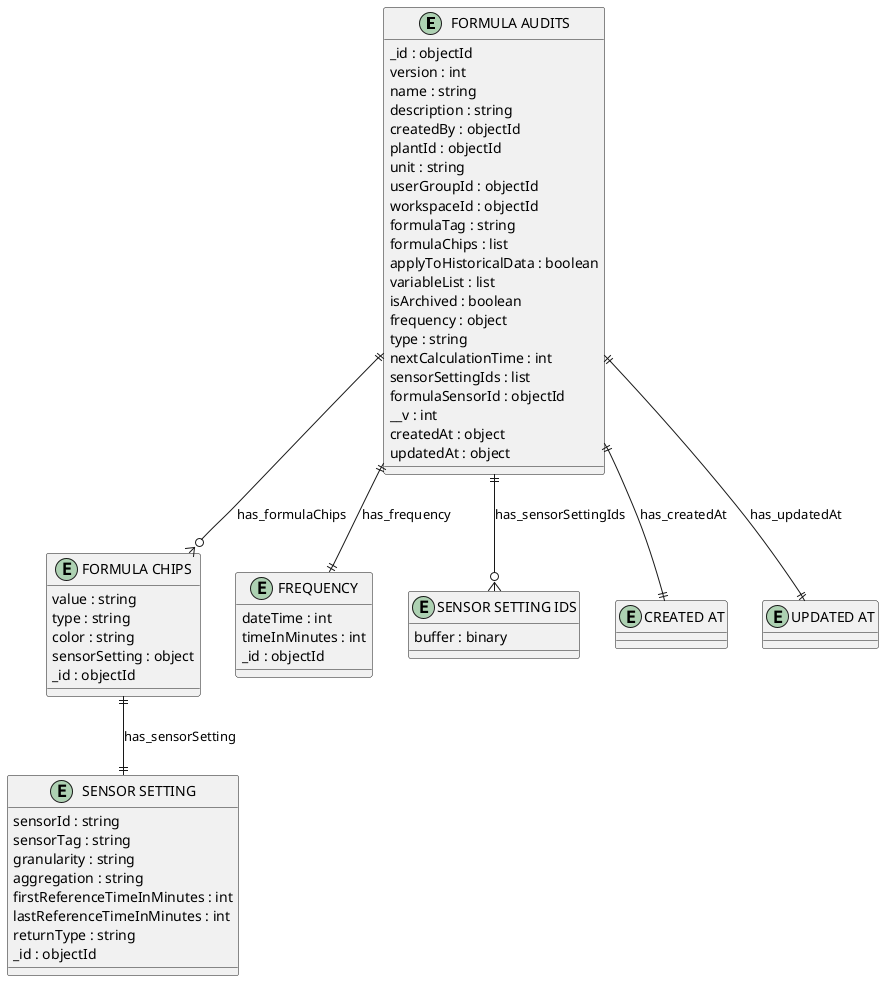 @startuml FORMULA_AUDITS_Diagram

entity "FORMULA AUDITS" as FORMULA_AUDITS {
  _id : objectId
  version : int
  name : string
  description : string
  createdBy : objectId
  plantId : objectId
  unit : string
  userGroupId : objectId
  workspaceId : objectId
  formulaTag : string
  formulaChips : list
  applyToHistoricalData : boolean
  variableList : list
  isArchived : boolean
  frequency : object
  type : string
  nextCalculationTime : int
  sensorSettingIds : list
  formulaSensorId : objectId
  __v : int
  createdAt : object
  updatedAt : object
}

entity "FORMULA CHIPS" as FORMULA_CHIPS {
  value : string
  type : string
  color : string
  sensorSetting : object
  _id : objectId
}

entity "SENSOR SETTING" as SENSOR_SETTING {
  sensorId : string
  sensorTag : string
  granularity : string
  aggregation : string
  firstReferenceTimeInMinutes : int
  lastReferenceTimeInMinutes : int
  returnType : string
  _id : objectId
}

entity "FREQUENCY" as FREQUENCY {
  dateTime : int
  timeInMinutes : int
  _id : objectId
}

entity "SENSOR SETTING IDS" as SENSOR_SETTING_IDS {
  buffer : binary
}

entity "CREATED AT" as CREATED_AT {
}

entity "UPDATED AT" as UPDATED_AT {
}

' // Relationships
FORMULA_AUDITS ||--o{ FORMULA_CHIPS : has_formulaChips
FORMULA_CHIPS ||--|| SENSOR_SETTING : has_sensorSetting
FORMULA_AUDITS ||--|| FREQUENCY : has_frequency
FORMULA_AUDITS ||--o{ SENSOR_SETTING_IDS : has_sensorSettingIds
FORMULA_AUDITS ||--|| CREATED_AT : has_createdAt
FORMULA_AUDITS ||--|| UPDATED_AT : has_updatedAt
@enduml